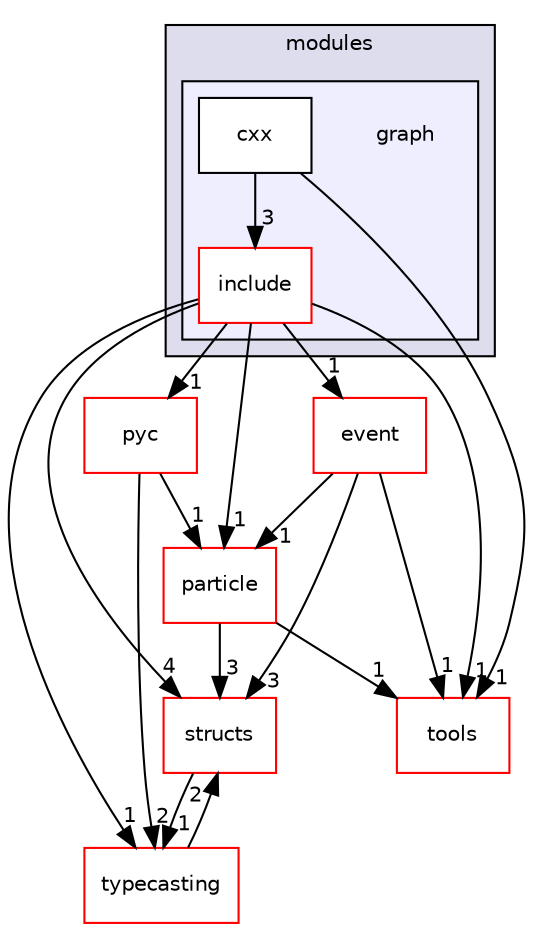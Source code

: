digraph "graph" {
  compound=true
  node [ fontsize="10", fontname="Helvetica"];
  edge [ labelfontsize="10", labelfontname="Helvetica"];
  subgraph clusterdir_ee3c23494b4011e6a628e4900ef262df {
    graph [ bgcolor="#ddddee", pencolor="black", label="modules" fontname="Helvetica", fontsize="10", URL="dir_ee3c23494b4011e6a628e4900ef262df.html"]
  subgraph clusterdir_4969ff72e1fed5b4b8966b48bec3d706 {
    graph [ bgcolor="#eeeeff", pencolor="black", label="" URL="dir_4969ff72e1fed5b4b8966b48bec3d706.html"];
    dir_4969ff72e1fed5b4b8966b48bec3d706 [shape=plaintext label="graph"];
    dir_668cccbe97acd336b1c21b58e9f2c9d8 [shape=box label="cxx" color="black" fillcolor="white" style="filled" URL="dir_668cccbe97acd336b1c21b58e9f2c9d8.html"];
    dir_cd756b98f2ef0676882300bf029914a4 [shape=box label="include" color="red" fillcolor="white" style="filled" URL="dir_cd756b98f2ef0676882300bf029914a4.html"];
  }
  }
  dir_639930e6546076602fdb99daad4d48b4 [shape=box label="structs" fillcolor="white" style="filled" color="red" URL="dir_639930e6546076602fdb99daad4d48b4.html"];
  dir_b60a80b5573f59b8d3124d04096ac72b [shape=box label="typecasting" fillcolor="white" style="filled" color="red" URL="dir_b60a80b5573f59b8d3124d04096ac72b.html"];
  dir_ec4844e93998863f4e611fcf0d12b86b [shape=box label="pyc" fillcolor="white" style="filled" color="red" URL="dir_ec4844e93998863f4e611fcf0d12b86b.html"];
  dir_fb91096735c52f3a453d1a3e67025085 [shape=box label="event" fillcolor="white" style="filled" color="red" URL="dir_fb91096735c52f3a453d1a3e67025085.html"];
  dir_1591526fd125289a70742a0dafe36eb5 [shape=box label="particle" fillcolor="white" style="filled" color="red" URL="dir_1591526fd125289a70742a0dafe36eb5.html"];
  dir_f0fdfbf866f75abaaae77c9c053e2c4e [shape=box label="tools" fillcolor="white" style="filled" color="red" URL="dir_f0fdfbf866f75abaaae77c9c053e2c4e.html"];
  dir_639930e6546076602fdb99daad4d48b4->dir_b60a80b5573f59b8d3124d04096ac72b [headlabel="1", labeldistance=1.5 headhref="dir_000080_000153.html"];
  dir_668cccbe97acd336b1c21b58e9f2c9d8->dir_cd756b98f2ef0676882300bf029914a4 [headlabel="3", labeldistance=1.5 headhref="dir_000131_000132.html"];
  dir_668cccbe97acd336b1c21b58e9f2c9d8->dir_f0fdfbf866f75abaaae77c9c053e2c4e [headlabel="1", labeldistance=1.5 headhref="dir_000131_000142.html"];
  dir_b60a80b5573f59b8d3124d04096ac72b->dir_639930e6546076602fdb99daad4d48b4 [headlabel="2", labeldistance=1.5 headhref="dir_000153_000080.html"];
  dir_ec4844e93998863f4e611fcf0d12b86b->dir_b60a80b5573f59b8d3124d04096ac72b [headlabel="2", labeldistance=1.5 headhref="dir_000084_000153.html"];
  dir_ec4844e93998863f4e611fcf0d12b86b->dir_1591526fd125289a70742a0dafe36eb5 [headlabel="1", labeldistance=1.5 headhref="dir_000084_000090.html"];
  dir_fb91096735c52f3a453d1a3e67025085->dir_639930e6546076602fdb99daad4d48b4 [headlabel="3", labeldistance=1.5 headhref="dir_000116_000080.html"];
  dir_fb91096735c52f3a453d1a3e67025085->dir_1591526fd125289a70742a0dafe36eb5 [headlabel="1", labeldistance=1.5 headhref="dir_000116_000090.html"];
  dir_fb91096735c52f3a453d1a3e67025085->dir_f0fdfbf866f75abaaae77c9c053e2c4e [headlabel="1", labeldistance=1.5 headhref="dir_000116_000142.html"];
  dir_cd756b98f2ef0676882300bf029914a4->dir_639930e6546076602fdb99daad4d48b4 [headlabel="4", labeldistance=1.5 headhref="dir_000132_000080.html"];
  dir_cd756b98f2ef0676882300bf029914a4->dir_b60a80b5573f59b8d3124d04096ac72b [headlabel="1", labeldistance=1.5 headhref="dir_000132_000153.html"];
  dir_cd756b98f2ef0676882300bf029914a4->dir_ec4844e93998863f4e611fcf0d12b86b [headlabel="1", labeldistance=1.5 headhref="dir_000132_000084.html"];
  dir_cd756b98f2ef0676882300bf029914a4->dir_fb91096735c52f3a453d1a3e67025085 [headlabel="1", labeldistance=1.5 headhref="dir_000132_000116.html"];
  dir_cd756b98f2ef0676882300bf029914a4->dir_1591526fd125289a70742a0dafe36eb5 [headlabel="1", labeldistance=1.5 headhref="dir_000132_000090.html"];
  dir_cd756b98f2ef0676882300bf029914a4->dir_f0fdfbf866f75abaaae77c9c053e2c4e [headlabel="1", labeldistance=1.5 headhref="dir_000132_000142.html"];
  dir_1591526fd125289a70742a0dafe36eb5->dir_639930e6546076602fdb99daad4d48b4 [headlabel="3", labeldistance=1.5 headhref="dir_000090_000080.html"];
  dir_1591526fd125289a70742a0dafe36eb5->dir_f0fdfbf866f75abaaae77c9c053e2c4e [headlabel="1", labeldistance=1.5 headhref="dir_000090_000142.html"];
}
